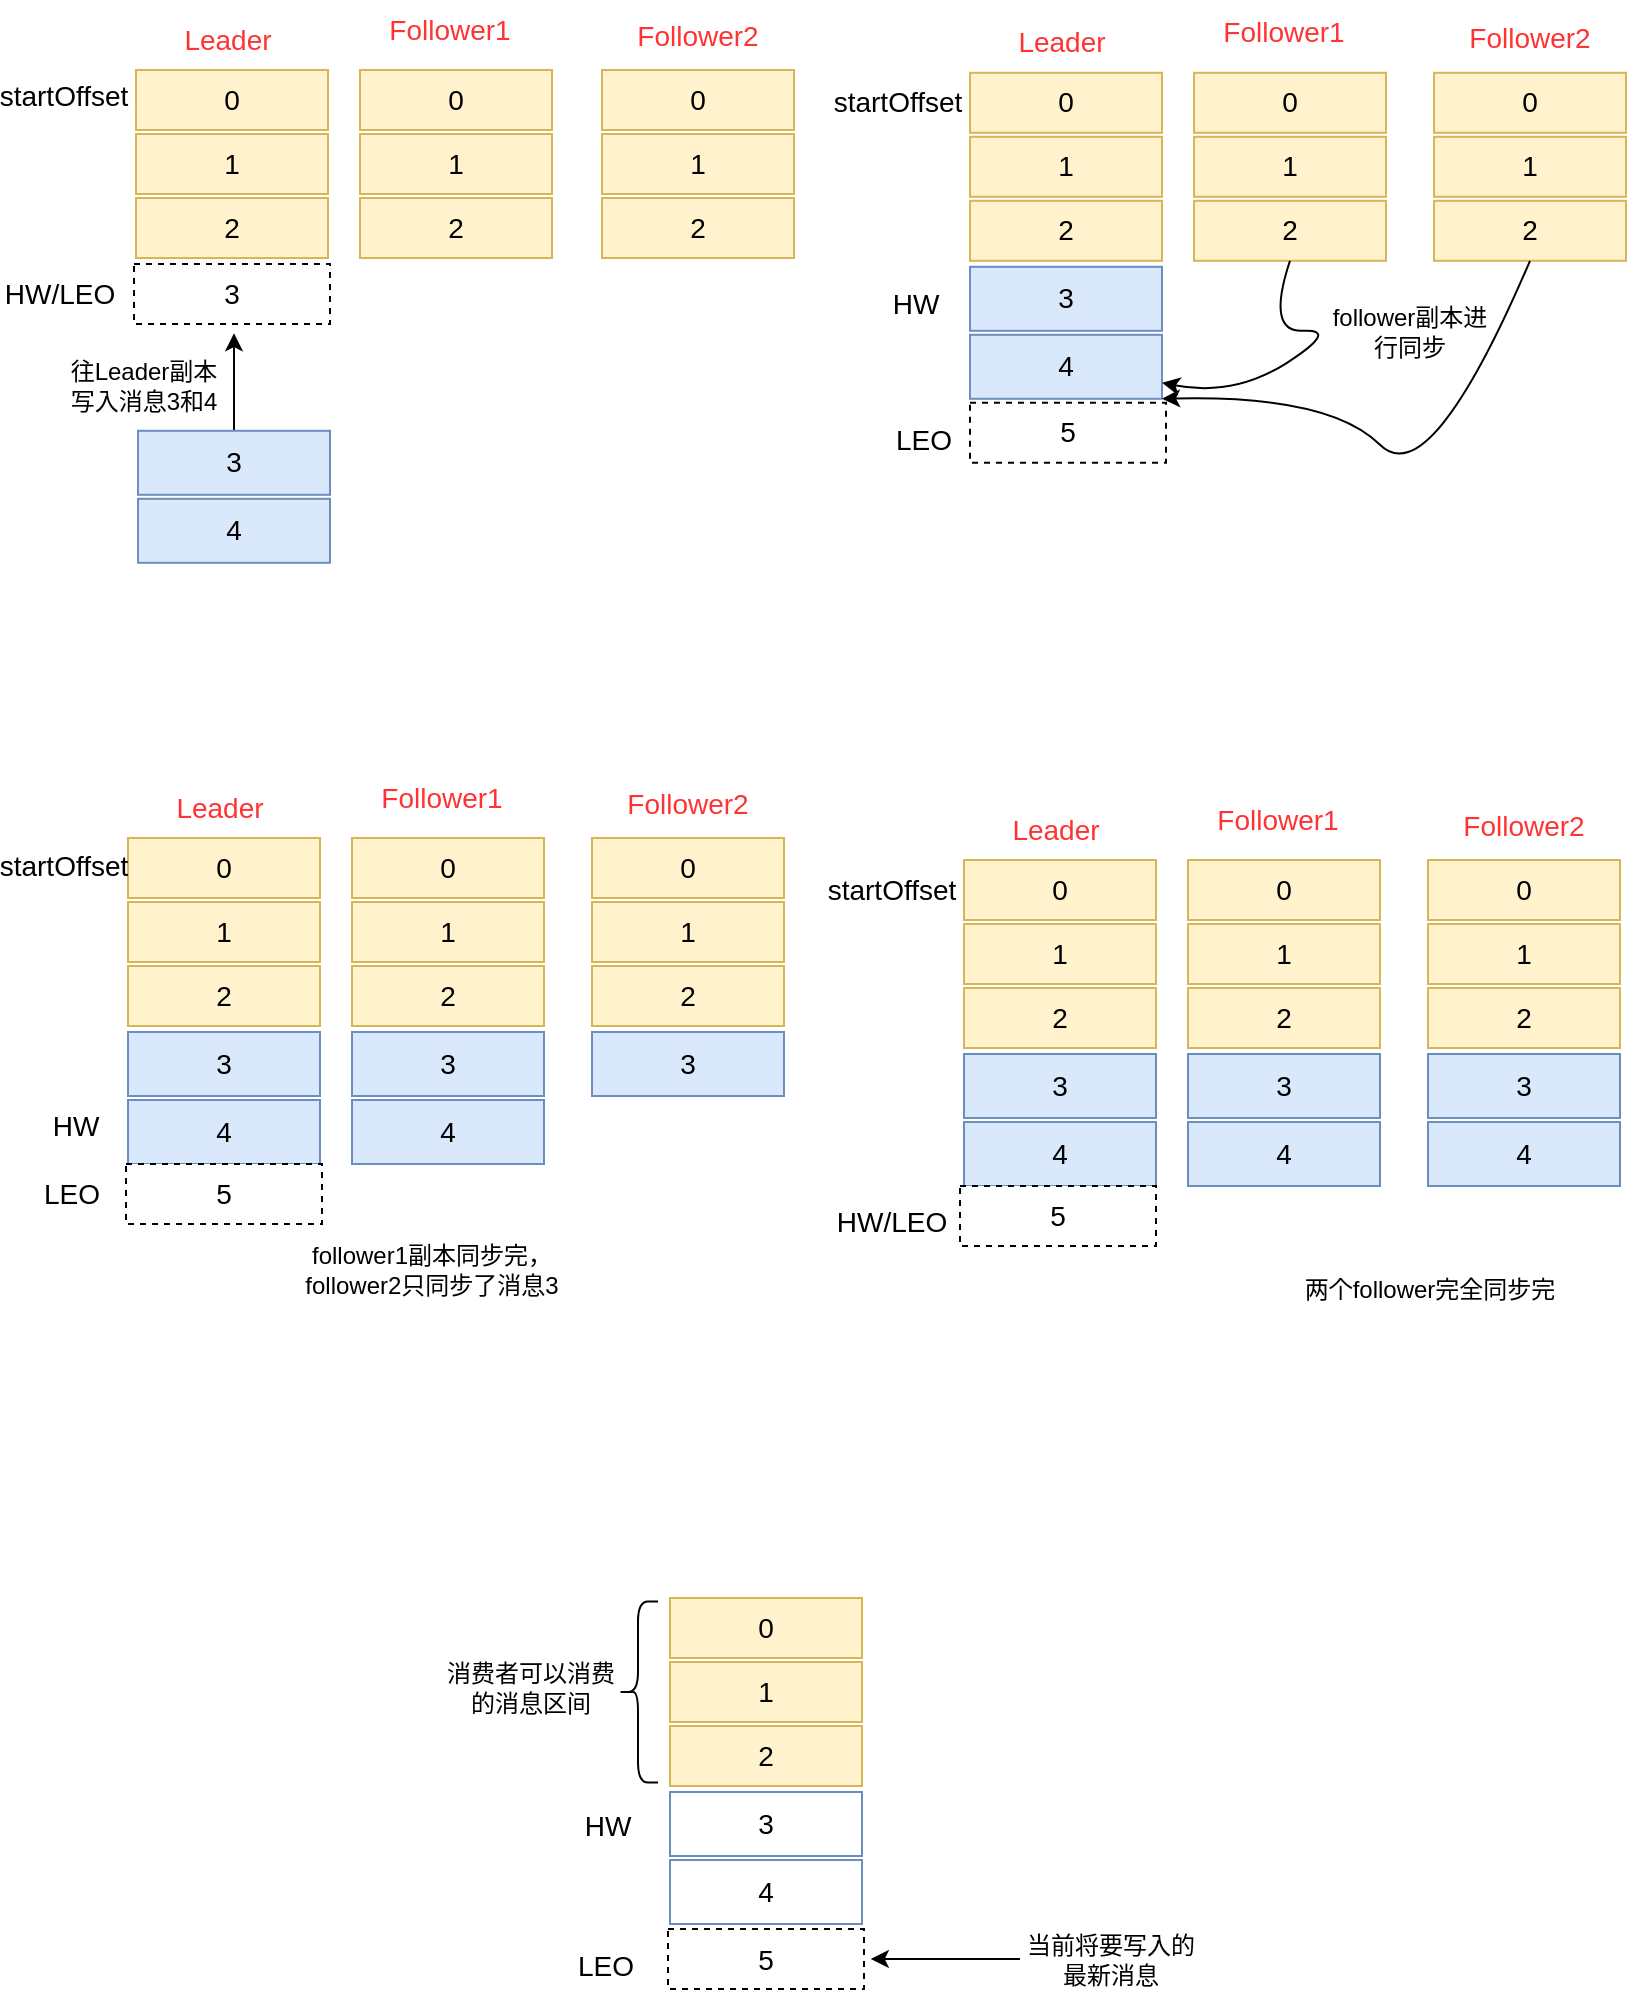 <mxfile version="24.1.0" type="github" pages="2">
  <diagram name="第 1 页" id="aW2vZZI7DCSMDy1CgaOs">
    <mxGraphModel dx="905" dy="672" grid="0" gridSize="10" guides="1" tooltips="1" connect="1" arrows="1" fold="1" page="1" pageScale="1" pageWidth="827" pageHeight="1169" math="0" shadow="0">
      <root>
        <mxCell id="0" />
        <mxCell id="1" parent="0" />
        <mxCell id="_Dlw__QjHstHQnxz7mJR-1" value="&lt;font style=&quot;font-size: 14px;&quot;&gt;0&lt;/font&gt;" style="rounded=0;whiteSpace=wrap;html=1;fillColor=#fff2cc;strokeColor=#d6b656;" parent="1" vertex="1">
          <mxGeometry x="71" y="54" width="96" height="30" as="geometry" />
        </mxCell>
        <mxCell id="_Dlw__QjHstHQnxz7mJR-2" value="&lt;font style=&quot;font-size: 14px;&quot;&gt;1&lt;/font&gt;" style="rounded=0;whiteSpace=wrap;html=1;fillColor=#fff2cc;strokeColor=#d6b656;" parent="1" vertex="1">
          <mxGeometry x="71" y="86" width="96" height="30" as="geometry" />
        </mxCell>
        <mxCell id="_Dlw__QjHstHQnxz7mJR-3" value="&lt;font style=&quot;font-size: 14px;&quot;&gt;2&lt;/font&gt;" style="rounded=0;whiteSpace=wrap;html=1;fillColor=#fff2cc;strokeColor=#d6b656;" parent="1" vertex="1">
          <mxGeometry x="71" y="118" width="96" height="30" as="geometry" />
        </mxCell>
        <mxCell id="_Dlw__QjHstHQnxz7mJR-4" value="&lt;font style=&quot;font-size: 14px;&quot;&gt;0&lt;/font&gt;" style="rounded=0;whiteSpace=wrap;html=1;fillColor=#fff2cc;strokeColor=#d6b656;" parent="1" vertex="1">
          <mxGeometry x="183" y="54" width="96" height="30" as="geometry" />
        </mxCell>
        <mxCell id="_Dlw__QjHstHQnxz7mJR-5" value="&lt;font style=&quot;font-size: 14px;&quot;&gt;1&lt;/font&gt;" style="rounded=0;whiteSpace=wrap;html=1;fillColor=#fff2cc;strokeColor=#d6b656;" parent="1" vertex="1">
          <mxGeometry x="183" y="86" width="96" height="30" as="geometry" />
        </mxCell>
        <mxCell id="_Dlw__QjHstHQnxz7mJR-6" value="&lt;font style=&quot;font-size: 14px;&quot;&gt;2&lt;/font&gt;" style="rounded=0;whiteSpace=wrap;html=1;fillColor=#fff2cc;strokeColor=#d6b656;" parent="1" vertex="1">
          <mxGeometry x="183" y="118" width="96" height="30" as="geometry" />
        </mxCell>
        <mxCell id="_Dlw__QjHstHQnxz7mJR-7" value="&lt;font style=&quot;font-size: 14px;&quot;&gt;0&lt;/font&gt;" style="rounded=0;whiteSpace=wrap;html=1;fillColor=#fff2cc;strokeColor=#d6b656;" parent="1" vertex="1">
          <mxGeometry x="304" y="54" width="96" height="30" as="geometry" />
        </mxCell>
        <mxCell id="_Dlw__QjHstHQnxz7mJR-8" value="&lt;font style=&quot;font-size: 14px;&quot;&gt;1&lt;/font&gt;" style="rounded=0;whiteSpace=wrap;html=1;fillColor=#fff2cc;strokeColor=#d6b656;" parent="1" vertex="1">
          <mxGeometry x="304" y="86" width="96" height="30" as="geometry" />
        </mxCell>
        <mxCell id="_Dlw__QjHstHQnxz7mJR-9" value="&lt;font style=&quot;font-size: 14px;&quot;&gt;2&lt;/font&gt;" style="rounded=0;whiteSpace=wrap;html=1;fillColor=#fff2cc;strokeColor=#d6b656;" parent="1" vertex="1">
          <mxGeometry x="304" y="118" width="96" height="30" as="geometry" />
        </mxCell>
        <mxCell id="_Dlw__QjHstHQnxz7mJR-21" style="edgeStyle=orthogonalEdgeStyle;rounded=0;orthogonalLoop=1;jettySize=auto;html=1;" parent="1" source="_Dlw__QjHstHQnxz7mJR-10" edge="1">
          <mxGeometry relative="1" as="geometry">
            <mxPoint x="120" y="185.6" as="targetPoint" />
          </mxGeometry>
        </mxCell>
        <mxCell id="_Dlw__QjHstHQnxz7mJR-10" value="&lt;font style=&quot;font-size: 14px;&quot;&gt;3&lt;/font&gt;" style="rounded=0;whiteSpace=wrap;html=1;fillColor=#dae8fc;strokeColor=#6c8ebf;" parent="1" vertex="1">
          <mxGeometry x="72" y="234.4" width="96" height="32" as="geometry" />
        </mxCell>
        <mxCell id="_Dlw__QjHstHQnxz7mJR-11" value="&lt;font style=&quot;font-size: 14px;&quot;&gt;4&lt;/font&gt;" style="rounded=0;whiteSpace=wrap;html=1;fillColor=#dae8fc;strokeColor=#6c8ebf;" parent="1" vertex="1">
          <mxGeometry x="72" y="268.4" width="96" height="32" as="geometry" />
        </mxCell>
        <mxCell id="_Dlw__QjHstHQnxz7mJR-15" value="&lt;font style=&quot;font-size: 14px;&quot;&gt;startOffset&lt;/font&gt;" style="text;html=1;align=center;verticalAlign=middle;whiteSpace=wrap;rounded=0;" parent="1" vertex="1">
          <mxGeometry x="5" y="52" width="60" height="30" as="geometry" />
        </mxCell>
        <mxCell id="_Dlw__QjHstHQnxz7mJR-16" value="&lt;font style=&quot;font-size: 14px;&quot;&gt;HW/LEO&lt;/font&gt;" style="text;html=1;align=center;verticalAlign=middle;whiteSpace=wrap;rounded=0;" parent="1" vertex="1">
          <mxGeometry x="3" y="151" width="60" height="30" as="geometry" />
        </mxCell>
        <mxCell id="_Dlw__QjHstHQnxz7mJR-17" value="&lt;span style=&quot;font-size: 14px;&quot;&gt;&lt;font color=&quot;#ff3333&quot;&gt;Leader&lt;/font&gt;&lt;/span&gt;" style="text;html=1;align=center;verticalAlign=middle;whiteSpace=wrap;rounded=0;" parent="1" vertex="1">
          <mxGeometry x="87" y="24" width="60" height="30" as="geometry" />
        </mxCell>
        <mxCell id="_Dlw__QjHstHQnxz7mJR-18" value="&lt;span style=&quot;font-size: 14px;&quot;&gt;&lt;font color=&quot;#ff3333&quot;&gt;Follower1&lt;/font&gt;&lt;/span&gt;" style="text;html=1;align=center;verticalAlign=middle;whiteSpace=wrap;rounded=0;" parent="1" vertex="1">
          <mxGeometry x="198" y="19" width="60" height="30" as="geometry" />
        </mxCell>
        <mxCell id="_Dlw__QjHstHQnxz7mJR-19" value="&lt;span style=&quot;font-size: 14px;&quot;&gt;&lt;font color=&quot;#ff3333&quot;&gt;Follower2&lt;/font&gt;&lt;/span&gt;" style="text;html=1;align=center;verticalAlign=middle;whiteSpace=wrap;rounded=0;" parent="1" vertex="1">
          <mxGeometry x="322" y="22" width="60" height="30" as="geometry" />
        </mxCell>
        <mxCell id="_Dlw__QjHstHQnxz7mJR-22" value="往Leader副本写入消息3和4" style="text;html=1;align=center;verticalAlign=middle;whiteSpace=wrap;rounded=0;" parent="1" vertex="1">
          <mxGeometry x="35" y="197.4" width="80" height="30" as="geometry" />
        </mxCell>
        <mxCell id="_Dlw__QjHstHQnxz7mJR-23" value="&lt;font style=&quot;font-size: 14px;&quot;&gt;0&lt;/font&gt;" style="rounded=0;whiteSpace=wrap;html=1;fillColor=#fff2cc;strokeColor=#d6b656;" parent="1" vertex="1">
          <mxGeometry x="488" y="55.4" width="96" height="30" as="geometry" />
        </mxCell>
        <mxCell id="_Dlw__QjHstHQnxz7mJR-24" value="&lt;font style=&quot;font-size: 14px;&quot;&gt;1&lt;/font&gt;" style="rounded=0;whiteSpace=wrap;html=1;fillColor=#fff2cc;strokeColor=#d6b656;" parent="1" vertex="1">
          <mxGeometry x="488" y="87.4" width="96" height="30" as="geometry" />
        </mxCell>
        <mxCell id="_Dlw__QjHstHQnxz7mJR-25" value="&lt;font style=&quot;font-size: 14px;&quot;&gt;2&lt;/font&gt;" style="rounded=0;whiteSpace=wrap;html=1;fillColor=#fff2cc;strokeColor=#d6b656;" parent="1" vertex="1">
          <mxGeometry x="488" y="119.4" width="96" height="30" as="geometry" />
        </mxCell>
        <mxCell id="_Dlw__QjHstHQnxz7mJR-26" value="&lt;font style=&quot;font-size: 14px;&quot;&gt;0&lt;/font&gt;" style="rounded=0;whiteSpace=wrap;html=1;fillColor=#fff2cc;strokeColor=#d6b656;" parent="1" vertex="1">
          <mxGeometry x="600" y="55.4" width="96" height="30" as="geometry" />
        </mxCell>
        <mxCell id="_Dlw__QjHstHQnxz7mJR-27" value="&lt;font style=&quot;font-size: 14px;&quot;&gt;1&lt;/font&gt;" style="rounded=0;whiteSpace=wrap;html=1;fillColor=#fff2cc;strokeColor=#d6b656;" parent="1" vertex="1">
          <mxGeometry x="600" y="87.4" width="96" height="30" as="geometry" />
        </mxCell>
        <mxCell id="_Dlw__QjHstHQnxz7mJR-28" value="&lt;font style=&quot;font-size: 14px;&quot;&gt;2&lt;/font&gt;" style="rounded=0;whiteSpace=wrap;html=1;fillColor=#fff2cc;strokeColor=#d6b656;" parent="1" vertex="1">
          <mxGeometry x="600" y="119.4" width="96" height="30" as="geometry" />
        </mxCell>
        <mxCell id="_Dlw__QjHstHQnxz7mJR-29" value="&lt;font style=&quot;font-size: 14px;&quot;&gt;0&lt;/font&gt;" style="rounded=0;whiteSpace=wrap;html=1;fillColor=#fff2cc;strokeColor=#d6b656;" parent="1" vertex="1">
          <mxGeometry x="720" y="55.4" width="96" height="30" as="geometry" />
        </mxCell>
        <mxCell id="_Dlw__QjHstHQnxz7mJR-30" value="&lt;font style=&quot;font-size: 14px;&quot;&gt;1&lt;/font&gt;" style="rounded=0;whiteSpace=wrap;html=1;fillColor=#fff2cc;strokeColor=#d6b656;" parent="1" vertex="1">
          <mxGeometry x="720" y="87.4" width="96" height="30" as="geometry" />
        </mxCell>
        <mxCell id="_Dlw__QjHstHQnxz7mJR-31" value="&lt;font style=&quot;font-size: 14px;&quot;&gt;2&lt;/font&gt;" style="rounded=0;whiteSpace=wrap;html=1;fillColor=#fff2cc;strokeColor=#d6b656;" parent="1" vertex="1">
          <mxGeometry x="720" y="119.4" width="96" height="30" as="geometry" />
        </mxCell>
        <mxCell id="_Dlw__QjHstHQnxz7mJR-33" value="&lt;font style=&quot;font-size: 14px;&quot;&gt;3&lt;/font&gt;" style="rounded=0;whiteSpace=wrap;html=1;fillColor=#dae8fc;strokeColor=#6c8ebf;" parent="1" vertex="1">
          <mxGeometry x="488" y="152.4" width="96" height="32" as="geometry" />
        </mxCell>
        <mxCell id="_Dlw__QjHstHQnxz7mJR-34" value="&lt;font style=&quot;font-size: 14px;&quot;&gt;4&lt;/font&gt;" style="rounded=0;whiteSpace=wrap;html=1;fillColor=#dae8fc;strokeColor=#6c8ebf;" parent="1" vertex="1">
          <mxGeometry x="488" y="186.4" width="96" height="32" as="geometry" />
        </mxCell>
        <mxCell id="_Dlw__QjHstHQnxz7mJR-35" value="&lt;font style=&quot;font-size: 14px;&quot;&gt;startOffset&lt;/font&gt;" style="text;html=1;align=center;verticalAlign=middle;whiteSpace=wrap;rounded=0;" parent="1" vertex="1">
          <mxGeometry x="422" y="55.4" width="60" height="30" as="geometry" />
        </mxCell>
        <mxCell id="_Dlw__QjHstHQnxz7mJR-36" value="&lt;font style=&quot;font-size: 14px;&quot;&gt;HW&lt;/font&gt;" style="text;html=1;align=center;verticalAlign=middle;whiteSpace=wrap;rounded=0;" parent="1" vertex="1">
          <mxGeometry x="431" y="156.4" width="60" height="30" as="geometry" />
        </mxCell>
        <mxCell id="_Dlw__QjHstHQnxz7mJR-37" value="&lt;span style=&quot;font-size: 14px;&quot;&gt;&lt;font color=&quot;#ff3333&quot;&gt;Leader&lt;/font&gt;&lt;/span&gt;" style="text;html=1;align=center;verticalAlign=middle;whiteSpace=wrap;rounded=0;" parent="1" vertex="1">
          <mxGeometry x="504" y="25.4" width="60" height="30" as="geometry" />
        </mxCell>
        <mxCell id="_Dlw__QjHstHQnxz7mJR-38" value="&lt;span style=&quot;font-size: 14px;&quot;&gt;&lt;font color=&quot;#ff3333&quot;&gt;Follower1&lt;/font&gt;&lt;/span&gt;" style="text;html=1;align=center;verticalAlign=middle;whiteSpace=wrap;rounded=0;" parent="1" vertex="1">
          <mxGeometry x="615" y="20.4" width="60" height="30" as="geometry" />
        </mxCell>
        <mxCell id="_Dlw__QjHstHQnxz7mJR-39" value="&lt;span style=&quot;font-size: 14px;&quot;&gt;&lt;font color=&quot;#ff3333&quot;&gt;Follower2&lt;/font&gt;&lt;/span&gt;" style="text;html=1;align=center;verticalAlign=middle;whiteSpace=wrap;rounded=0;" parent="1" vertex="1">
          <mxGeometry x="738" y="23.4" width="60" height="30" as="geometry" />
        </mxCell>
        <mxCell id="_Dlw__QjHstHQnxz7mJR-40" value="follower副本进行同步" style="text;html=1;align=center;verticalAlign=middle;whiteSpace=wrap;rounded=0;" parent="1" vertex="1">
          <mxGeometry x="668" y="170.4" width="80" height="30" as="geometry" />
        </mxCell>
        <mxCell id="_Dlw__QjHstHQnxz7mJR-47" value="" style="curved=1;endArrow=classic;html=1;rounded=0;exitX=0.5;exitY=1;exitDx=0;exitDy=0;entryX=1;entryY=0.75;entryDx=0;entryDy=0;" parent="1" source="_Dlw__QjHstHQnxz7mJR-28" target="_Dlw__QjHstHQnxz7mJR-34" edge="1">
          <mxGeometry width="50" height="50" relative="1" as="geometry">
            <mxPoint x="673" y="233.4" as="sourcePoint" />
            <mxPoint x="723" y="183.4" as="targetPoint" />
            <Array as="points">
              <mxPoint x="636" y="185.4" />
              <mxPoint x="673" y="183.4" />
              <mxPoint x="620" y="217.4" />
            </Array>
          </mxGeometry>
        </mxCell>
        <mxCell id="_Dlw__QjHstHQnxz7mJR-48" value="" style="curved=1;endArrow=classic;html=1;rounded=0;exitX=0.5;exitY=1;exitDx=0;exitDy=0;entryX=1;entryY=1;entryDx=0;entryDy=0;" parent="1" source="_Dlw__QjHstHQnxz7mJR-31" target="_Dlw__QjHstHQnxz7mJR-34" edge="1">
          <mxGeometry width="50" height="50" relative="1" as="geometry">
            <mxPoint x="668" y="266.4" as="sourcePoint" />
            <mxPoint x="718" y="216.4" as="targetPoint" />
            <Array as="points">
              <mxPoint x="718" y="266.4" />
              <mxPoint x="668" y="216.4" />
            </Array>
          </mxGeometry>
        </mxCell>
        <mxCell id="_Dlw__QjHstHQnxz7mJR-49" value="&lt;font style=&quot;font-size: 14px;&quot;&gt;0&lt;/font&gt;" style="rounded=0;whiteSpace=wrap;html=1;fillColor=#fff2cc;strokeColor=#d6b656;" parent="1" vertex="1">
          <mxGeometry x="67" y="438" width="96" height="30" as="geometry" />
        </mxCell>
        <mxCell id="_Dlw__QjHstHQnxz7mJR-50" value="&lt;font style=&quot;font-size: 14px;&quot;&gt;1&lt;/font&gt;" style="rounded=0;whiteSpace=wrap;html=1;fillColor=#fff2cc;strokeColor=#d6b656;" parent="1" vertex="1">
          <mxGeometry x="67" y="470" width="96" height="30" as="geometry" />
        </mxCell>
        <mxCell id="_Dlw__QjHstHQnxz7mJR-51" value="&lt;font style=&quot;font-size: 14px;&quot;&gt;2&lt;/font&gt;" style="rounded=0;whiteSpace=wrap;html=1;fillColor=#fff2cc;strokeColor=#d6b656;" parent="1" vertex="1">
          <mxGeometry x="67" y="502" width="96" height="30" as="geometry" />
        </mxCell>
        <mxCell id="_Dlw__QjHstHQnxz7mJR-52" value="&lt;font style=&quot;font-size: 14px;&quot;&gt;0&lt;/font&gt;" style="rounded=0;whiteSpace=wrap;html=1;fillColor=#fff2cc;strokeColor=#d6b656;" parent="1" vertex="1">
          <mxGeometry x="179" y="438" width="96" height="30" as="geometry" />
        </mxCell>
        <mxCell id="_Dlw__QjHstHQnxz7mJR-53" value="&lt;font style=&quot;font-size: 14px;&quot;&gt;1&lt;/font&gt;" style="rounded=0;whiteSpace=wrap;html=1;fillColor=#fff2cc;strokeColor=#d6b656;" parent="1" vertex="1">
          <mxGeometry x="179" y="470" width="96" height="30" as="geometry" />
        </mxCell>
        <mxCell id="_Dlw__QjHstHQnxz7mJR-54" value="&lt;font style=&quot;font-size: 14px;&quot;&gt;2&lt;/font&gt;" style="rounded=0;whiteSpace=wrap;html=1;fillColor=#fff2cc;strokeColor=#d6b656;" parent="1" vertex="1">
          <mxGeometry x="179" y="502" width="96" height="30" as="geometry" />
        </mxCell>
        <mxCell id="_Dlw__QjHstHQnxz7mJR-55" value="&lt;font style=&quot;font-size: 14px;&quot;&gt;0&lt;/font&gt;" style="rounded=0;whiteSpace=wrap;html=1;fillColor=#fff2cc;strokeColor=#d6b656;" parent="1" vertex="1">
          <mxGeometry x="299" y="438" width="96" height="30" as="geometry" />
        </mxCell>
        <mxCell id="_Dlw__QjHstHQnxz7mJR-56" value="&lt;font style=&quot;font-size: 14px;&quot;&gt;1&lt;/font&gt;" style="rounded=0;whiteSpace=wrap;html=1;fillColor=#fff2cc;strokeColor=#d6b656;" parent="1" vertex="1">
          <mxGeometry x="299" y="470" width="96" height="30" as="geometry" />
        </mxCell>
        <mxCell id="_Dlw__QjHstHQnxz7mJR-57" value="&lt;font style=&quot;font-size: 14px;&quot;&gt;2&lt;/font&gt;" style="rounded=0;whiteSpace=wrap;html=1;fillColor=#fff2cc;strokeColor=#d6b656;" parent="1" vertex="1">
          <mxGeometry x="299" y="502" width="96" height="30" as="geometry" />
        </mxCell>
        <mxCell id="_Dlw__QjHstHQnxz7mJR-58" value="&lt;font style=&quot;font-size: 14px;&quot;&gt;3&lt;/font&gt;" style="rounded=0;whiteSpace=wrap;html=1;fillColor=#dae8fc;strokeColor=#6c8ebf;" parent="1" vertex="1">
          <mxGeometry x="67" y="535" width="96" height="32" as="geometry" />
        </mxCell>
        <mxCell id="_Dlw__QjHstHQnxz7mJR-59" value="&lt;font style=&quot;font-size: 14px;&quot;&gt;4&lt;/font&gt;" style="rounded=0;whiteSpace=wrap;html=1;fillColor=#dae8fc;strokeColor=#6c8ebf;" parent="1" vertex="1">
          <mxGeometry x="67" y="569" width="96" height="32" as="geometry" />
        </mxCell>
        <mxCell id="_Dlw__QjHstHQnxz7mJR-60" value="&lt;font style=&quot;font-size: 14px;&quot;&gt;startOffset&lt;/font&gt;" style="text;html=1;align=center;verticalAlign=middle;whiteSpace=wrap;rounded=0;" parent="1" vertex="1">
          <mxGeometry x="5" y="437" width="60" height="30" as="geometry" />
        </mxCell>
        <mxCell id="_Dlw__QjHstHQnxz7mJR-61" value="&lt;font style=&quot;font-size: 14px;&quot;&gt;HW&lt;/font&gt;" style="text;html=1;align=center;verticalAlign=middle;whiteSpace=wrap;rounded=0;" parent="1" vertex="1">
          <mxGeometry x="11" y="567" width="60" height="30" as="geometry" />
        </mxCell>
        <mxCell id="_Dlw__QjHstHQnxz7mJR-62" value="&lt;span style=&quot;font-size: 14px;&quot;&gt;&lt;font color=&quot;#ff3333&quot;&gt;Leader&lt;/font&gt;&lt;/span&gt;" style="text;html=1;align=center;verticalAlign=middle;whiteSpace=wrap;rounded=0;" parent="1" vertex="1">
          <mxGeometry x="83" y="408" width="60" height="30" as="geometry" />
        </mxCell>
        <mxCell id="_Dlw__QjHstHQnxz7mJR-63" value="&lt;span style=&quot;font-size: 14px;&quot;&gt;&lt;font color=&quot;#ff3333&quot;&gt;Follower1&lt;/font&gt;&lt;/span&gt;" style="text;html=1;align=center;verticalAlign=middle;whiteSpace=wrap;rounded=0;" parent="1" vertex="1">
          <mxGeometry x="194" y="403" width="60" height="30" as="geometry" />
        </mxCell>
        <mxCell id="_Dlw__QjHstHQnxz7mJR-64" value="&lt;span style=&quot;font-size: 14px;&quot;&gt;&lt;font color=&quot;#ff3333&quot;&gt;Follower2&lt;/font&gt;&lt;/span&gt;" style="text;html=1;align=center;verticalAlign=middle;whiteSpace=wrap;rounded=0;" parent="1" vertex="1">
          <mxGeometry x="317" y="406" width="60" height="30" as="geometry" />
        </mxCell>
        <mxCell id="_Dlw__QjHstHQnxz7mJR-65" value="follower1副本同步完，follower2只同步了消息3" style="text;html=1;align=center;verticalAlign=middle;whiteSpace=wrap;rounded=0;" parent="1" vertex="1">
          <mxGeometry x="150" y="639" width="138" height="30" as="geometry" />
        </mxCell>
        <mxCell id="_Dlw__QjHstHQnxz7mJR-67" value="&lt;font style=&quot;font-size: 14px;&quot;&gt;3&lt;/font&gt;" style="rounded=0;whiteSpace=wrap;html=1;fillColor=#dae8fc;strokeColor=#6c8ebf;" parent="1" vertex="1">
          <mxGeometry x="179" y="535" width="96" height="32" as="geometry" />
        </mxCell>
        <mxCell id="_Dlw__QjHstHQnxz7mJR-68" value="&lt;font style=&quot;font-size: 14px;&quot;&gt;3&lt;/font&gt;" style="rounded=0;whiteSpace=wrap;html=1;fillColor=#dae8fc;strokeColor=#6c8ebf;" parent="1" vertex="1">
          <mxGeometry x="299" y="535" width="96" height="32" as="geometry" />
        </mxCell>
        <mxCell id="_Dlw__QjHstHQnxz7mJR-69" value="&lt;font style=&quot;font-size: 14px;&quot;&gt;4&lt;/font&gt;" style="rounded=0;whiteSpace=wrap;html=1;fillColor=#dae8fc;strokeColor=#6c8ebf;" parent="1" vertex="1">
          <mxGeometry x="179" y="569" width="96" height="32" as="geometry" />
        </mxCell>
        <mxCell id="_Dlw__QjHstHQnxz7mJR-70" value="&lt;font style=&quot;font-size: 14px;&quot;&gt;LEO&lt;/font&gt;" style="text;html=1;align=center;verticalAlign=middle;whiteSpace=wrap;rounded=0;" parent="1" vertex="1">
          <mxGeometry x="435" y="224.4" width="60" height="30" as="geometry" />
        </mxCell>
        <mxCell id="_Dlw__QjHstHQnxz7mJR-72" value="&lt;font style=&quot;font-size: 14px;&quot;&gt;LEO&lt;/font&gt;" style="text;html=1;align=center;verticalAlign=middle;whiteSpace=wrap;rounded=0;" parent="1" vertex="1">
          <mxGeometry x="9" y="601" width="60" height="30" as="geometry" />
        </mxCell>
        <mxCell id="_Dlw__QjHstHQnxz7mJR-73" value="&lt;font style=&quot;font-size: 14px;&quot;&gt;0&lt;/font&gt;" style="rounded=0;whiteSpace=wrap;html=1;fillColor=#fff2cc;strokeColor=#d6b656;" parent="1" vertex="1">
          <mxGeometry x="485" y="449" width="96" height="30" as="geometry" />
        </mxCell>
        <mxCell id="_Dlw__QjHstHQnxz7mJR-74" value="&lt;font style=&quot;font-size: 14px;&quot;&gt;1&lt;/font&gt;" style="rounded=0;whiteSpace=wrap;html=1;fillColor=#fff2cc;strokeColor=#d6b656;" parent="1" vertex="1">
          <mxGeometry x="485" y="481" width="96" height="30" as="geometry" />
        </mxCell>
        <mxCell id="_Dlw__QjHstHQnxz7mJR-75" value="&lt;font style=&quot;font-size: 14px;&quot;&gt;2&lt;/font&gt;" style="rounded=0;whiteSpace=wrap;html=1;fillColor=#fff2cc;strokeColor=#d6b656;" parent="1" vertex="1">
          <mxGeometry x="485" y="513" width="96" height="30" as="geometry" />
        </mxCell>
        <mxCell id="_Dlw__QjHstHQnxz7mJR-76" value="&lt;font style=&quot;font-size: 14px;&quot;&gt;0&lt;/font&gt;" style="rounded=0;whiteSpace=wrap;html=1;fillColor=#fff2cc;strokeColor=#d6b656;" parent="1" vertex="1">
          <mxGeometry x="597" y="449" width="96" height="30" as="geometry" />
        </mxCell>
        <mxCell id="_Dlw__QjHstHQnxz7mJR-77" value="&lt;font style=&quot;font-size: 14px;&quot;&gt;1&lt;/font&gt;" style="rounded=0;whiteSpace=wrap;html=1;fillColor=#fff2cc;strokeColor=#d6b656;" parent="1" vertex="1">
          <mxGeometry x="597" y="481" width="96" height="30" as="geometry" />
        </mxCell>
        <mxCell id="_Dlw__QjHstHQnxz7mJR-78" value="&lt;font style=&quot;font-size: 14px;&quot;&gt;2&lt;/font&gt;" style="rounded=0;whiteSpace=wrap;html=1;fillColor=#fff2cc;strokeColor=#d6b656;" parent="1" vertex="1">
          <mxGeometry x="597" y="513" width="96" height="30" as="geometry" />
        </mxCell>
        <mxCell id="_Dlw__QjHstHQnxz7mJR-79" value="&lt;font style=&quot;font-size: 14px;&quot;&gt;0&lt;/font&gt;" style="rounded=0;whiteSpace=wrap;html=1;fillColor=#fff2cc;strokeColor=#d6b656;" parent="1" vertex="1">
          <mxGeometry x="717" y="449" width="96" height="30" as="geometry" />
        </mxCell>
        <mxCell id="_Dlw__QjHstHQnxz7mJR-80" value="&lt;font style=&quot;font-size: 14px;&quot;&gt;1&lt;/font&gt;" style="rounded=0;whiteSpace=wrap;html=1;fillColor=#fff2cc;strokeColor=#d6b656;" parent="1" vertex="1">
          <mxGeometry x="717" y="481" width="96" height="30" as="geometry" />
        </mxCell>
        <mxCell id="_Dlw__QjHstHQnxz7mJR-81" value="&lt;font style=&quot;font-size: 14px;&quot;&gt;2&lt;/font&gt;" style="rounded=0;whiteSpace=wrap;html=1;fillColor=#fff2cc;strokeColor=#d6b656;" parent="1" vertex="1">
          <mxGeometry x="717" y="513" width="96" height="30" as="geometry" />
        </mxCell>
        <mxCell id="_Dlw__QjHstHQnxz7mJR-82" value="&lt;font style=&quot;font-size: 14px;&quot;&gt;3&lt;/font&gt;" style="rounded=0;whiteSpace=wrap;html=1;fillColor=#dae8fc;strokeColor=#6c8ebf;" parent="1" vertex="1">
          <mxGeometry x="485" y="546" width="96" height="32" as="geometry" />
        </mxCell>
        <mxCell id="_Dlw__QjHstHQnxz7mJR-83" value="&lt;font style=&quot;font-size: 14px;&quot;&gt;4&lt;/font&gt;" style="rounded=0;whiteSpace=wrap;html=1;fillColor=#dae8fc;strokeColor=#6c8ebf;" parent="1" vertex="1">
          <mxGeometry x="485" y="580" width="96" height="32" as="geometry" />
        </mxCell>
        <mxCell id="_Dlw__QjHstHQnxz7mJR-84" value="&lt;font style=&quot;font-size: 14px;&quot;&gt;startOffset&lt;/font&gt;" style="text;html=1;align=center;verticalAlign=middle;whiteSpace=wrap;rounded=0;" parent="1" vertex="1">
          <mxGeometry x="419" y="449" width="60" height="30" as="geometry" />
        </mxCell>
        <mxCell id="_Dlw__QjHstHQnxz7mJR-86" value="&lt;span style=&quot;font-size: 14px;&quot;&gt;&lt;font color=&quot;#ff3333&quot;&gt;Leader&lt;/font&gt;&lt;/span&gt;" style="text;html=1;align=center;verticalAlign=middle;whiteSpace=wrap;rounded=0;" parent="1" vertex="1">
          <mxGeometry x="501" y="419" width="60" height="30" as="geometry" />
        </mxCell>
        <mxCell id="_Dlw__QjHstHQnxz7mJR-87" value="&lt;span style=&quot;font-size: 14px;&quot;&gt;&lt;font color=&quot;#ff3333&quot;&gt;Follower1&lt;/font&gt;&lt;/span&gt;" style="text;html=1;align=center;verticalAlign=middle;whiteSpace=wrap;rounded=0;" parent="1" vertex="1">
          <mxGeometry x="612" y="414" width="60" height="30" as="geometry" />
        </mxCell>
        <mxCell id="_Dlw__QjHstHQnxz7mJR-88" value="&lt;span style=&quot;font-size: 14px;&quot;&gt;&lt;font color=&quot;#ff3333&quot;&gt;Follower2&lt;/font&gt;&lt;/span&gt;" style="text;html=1;align=center;verticalAlign=middle;whiteSpace=wrap;rounded=0;" parent="1" vertex="1">
          <mxGeometry x="735" y="417" width="60" height="30" as="geometry" />
        </mxCell>
        <mxCell id="_Dlw__QjHstHQnxz7mJR-89" value="两个follower完全同步完" style="text;html=1;align=center;verticalAlign=middle;whiteSpace=wrap;rounded=0;" parent="1" vertex="1">
          <mxGeometry x="649" y="649" width="138" height="30" as="geometry" />
        </mxCell>
        <mxCell id="_Dlw__QjHstHQnxz7mJR-90" value="&lt;font style=&quot;font-size: 14px;&quot;&gt;3&lt;/font&gt;" style="rounded=0;whiteSpace=wrap;html=1;fillColor=#dae8fc;strokeColor=#6c8ebf;" parent="1" vertex="1">
          <mxGeometry x="597" y="546" width="96" height="32" as="geometry" />
        </mxCell>
        <mxCell id="_Dlw__QjHstHQnxz7mJR-91" value="&lt;font style=&quot;font-size: 14px;&quot;&gt;3&lt;/font&gt;" style="rounded=0;whiteSpace=wrap;html=1;fillColor=#dae8fc;strokeColor=#6c8ebf;" parent="1" vertex="1">
          <mxGeometry x="717" y="546" width="96" height="32" as="geometry" />
        </mxCell>
        <mxCell id="_Dlw__QjHstHQnxz7mJR-92" value="&lt;font style=&quot;font-size: 14px;&quot;&gt;4&lt;/font&gt;" style="rounded=0;whiteSpace=wrap;html=1;fillColor=#dae8fc;strokeColor=#6c8ebf;" parent="1" vertex="1">
          <mxGeometry x="597" y="580" width="96" height="32" as="geometry" />
        </mxCell>
        <mxCell id="_Dlw__QjHstHQnxz7mJR-94" value="&lt;font style=&quot;font-size: 14px;&quot;&gt;4&lt;/font&gt;" style="rounded=0;whiteSpace=wrap;html=1;fillColor=#dae8fc;strokeColor=#6c8ebf;" parent="1" vertex="1">
          <mxGeometry x="717" y="580" width="96" height="32" as="geometry" />
        </mxCell>
        <mxCell id="_Dlw__QjHstHQnxz7mJR-95" value="&lt;font style=&quot;font-size: 14px;&quot;&gt;HW/LEO&lt;/font&gt;" style="text;html=1;align=center;verticalAlign=middle;whiteSpace=wrap;rounded=0;" parent="1" vertex="1">
          <mxGeometry x="419" y="615" width="60" height="30" as="geometry" />
        </mxCell>
        <mxCell id="_Dlw__QjHstHQnxz7mJR-98" value="&lt;font style=&quot;font-size: 14px;&quot;&gt;0&lt;/font&gt;" style="rounded=0;whiteSpace=wrap;html=1;fillColor=#fff2cc;strokeColor=#d6b656;" parent="1" vertex="1">
          <mxGeometry x="338" y="818" width="96" height="30" as="geometry" />
        </mxCell>
        <mxCell id="_Dlw__QjHstHQnxz7mJR-99" value="&lt;font style=&quot;font-size: 14px;&quot;&gt;1&lt;/font&gt;" style="rounded=0;whiteSpace=wrap;html=1;fillColor=#fff2cc;strokeColor=#d6b656;" parent="1" vertex="1">
          <mxGeometry x="338" y="850" width="96" height="30" as="geometry" />
        </mxCell>
        <mxCell id="_Dlw__QjHstHQnxz7mJR-100" value="&lt;font style=&quot;font-size: 14px;&quot;&gt;2&lt;/font&gt;" style="rounded=0;whiteSpace=wrap;html=1;fillColor=#fff2cc;strokeColor=#d6b656;" parent="1" vertex="1">
          <mxGeometry x="338" y="882" width="96" height="30" as="geometry" />
        </mxCell>
        <mxCell id="_Dlw__QjHstHQnxz7mJR-101" value="&lt;font style=&quot;font-size: 14px;&quot;&gt;3&lt;/font&gt;" style="rounded=0;whiteSpace=wrap;html=1;fillColor=#FFFFFF;strokeColor=#6c8ebf;" parent="1" vertex="1">
          <mxGeometry x="338" y="915" width="96" height="32" as="geometry" />
        </mxCell>
        <mxCell id="_Dlw__QjHstHQnxz7mJR-102" value="&lt;font style=&quot;font-size: 14px;&quot;&gt;4&lt;/font&gt;" style="rounded=0;whiteSpace=wrap;html=1;fillColor=#FFFFFF;strokeColor=#6c8ebf;" parent="1" vertex="1">
          <mxGeometry x="338" y="949" width="96" height="32" as="geometry" />
        </mxCell>
        <mxCell id="_Dlw__QjHstHQnxz7mJR-103" value="&lt;font style=&quot;font-size: 14px;&quot;&gt;HW&lt;/font&gt;" style="text;html=1;align=center;verticalAlign=middle;whiteSpace=wrap;rounded=0;" parent="1" vertex="1">
          <mxGeometry x="277" y="917" width="60" height="30" as="geometry" />
        </mxCell>
        <mxCell id="_Dlw__QjHstHQnxz7mJR-105" value="&lt;font style=&quot;font-size: 14px;&quot;&gt;LEO&lt;/font&gt;" style="text;html=1;align=center;verticalAlign=middle;whiteSpace=wrap;rounded=0;" parent="1" vertex="1">
          <mxGeometry x="276" y="986.5" width="60" height="30" as="geometry" />
        </mxCell>
        <mxCell id="_Dlw__QjHstHQnxz7mJR-106" value="&lt;font style=&quot;font-size: 14px;&quot;&gt;5&lt;/font&gt;" style="rounded=0;whiteSpace=wrap;html=1;dashed=1;" parent="1" vertex="1">
          <mxGeometry x="337" y="983.5" width="98" height="30" as="geometry" />
        </mxCell>
        <mxCell id="_Dlw__QjHstHQnxz7mJR-107" value="" style="shape=curlyBracket;whiteSpace=wrap;html=1;rounded=1;labelPosition=left;verticalLabelPosition=middle;align=right;verticalAlign=middle;" parent="1" vertex="1">
          <mxGeometry x="312" y="819.75" width="20" height="90.5" as="geometry" />
        </mxCell>
        <mxCell id="_Dlw__QjHstHQnxz7mJR-108" value="消费者可以消费的消息区间" style="text;html=1;align=center;verticalAlign=middle;whiteSpace=wrap;rounded=0;" parent="1" vertex="1">
          <mxGeometry x="223" y="848" width="91" height="30" as="geometry" />
        </mxCell>
        <mxCell id="_Dlw__QjHstHQnxz7mJR-110" style="edgeStyle=orthogonalEdgeStyle;rounded=0;orthogonalLoop=1;jettySize=auto;html=1;" parent="1" source="_Dlw__QjHstHQnxz7mJR-109" edge="1">
          <mxGeometry relative="1" as="geometry">
            <mxPoint x="438.4" y="998.5" as="targetPoint" />
          </mxGeometry>
        </mxCell>
        <mxCell id="_Dlw__QjHstHQnxz7mJR-109" value="当前将要写入的最新消息" style="text;html=1;align=center;verticalAlign=middle;whiteSpace=wrap;rounded=0;" parent="1" vertex="1">
          <mxGeometry x="513" y="983.5" width="91" height="30" as="geometry" />
        </mxCell>
        <mxCell id="_Dlw__QjHstHQnxz7mJR-111" value="&lt;font style=&quot;font-size: 14px;&quot;&gt;5&lt;/font&gt;" style="rounded=0;whiteSpace=wrap;html=1;dashed=1;" parent="1" vertex="1">
          <mxGeometry x="488" y="220.4" width="98" height="30" as="geometry" />
        </mxCell>
        <mxCell id="_Dlw__QjHstHQnxz7mJR-112" value="&lt;font style=&quot;font-size: 14px;&quot;&gt;5&lt;/font&gt;" style="rounded=0;whiteSpace=wrap;html=1;dashed=1;" parent="1" vertex="1">
          <mxGeometry x="66" y="601" width="98" height="30" as="geometry" />
        </mxCell>
        <mxCell id="_Dlw__QjHstHQnxz7mJR-113" value="&lt;font style=&quot;font-size: 14px;&quot;&gt;5&lt;/font&gt;" style="rounded=0;whiteSpace=wrap;html=1;dashed=1;" parent="1" vertex="1">
          <mxGeometry x="483" y="612" width="98" height="30" as="geometry" />
        </mxCell>
        <mxCell id="_Dlw__QjHstHQnxz7mJR-114" value="&lt;font style=&quot;font-size: 14px;&quot;&gt;3&lt;/font&gt;" style="rounded=0;whiteSpace=wrap;html=1;dashed=1;" parent="1" vertex="1">
          <mxGeometry x="70" y="151" width="98" height="30" as="geometry" />
        </mxCell>
      </root>
    </mxGraphModel>
  </diagram>
  <diagram id="MG_MFtSSxKbE47O0xzwR" name="第 2 页">
    <mxGraphModel dx="1048" dy="622" grid="0" gridSize="10" guides="1" tooltips="1" connect="1" arrows="1" fold="1" page="1" pageScale="1" pageWidth="827" pageHeight="1169" math="0" shadow="0">
      <root>
        <mxCell id="0" />
        <mxCell id="1" parent="0" />
      </root>
    </mxGraphModel>
  </diagram>
</mxfile>
